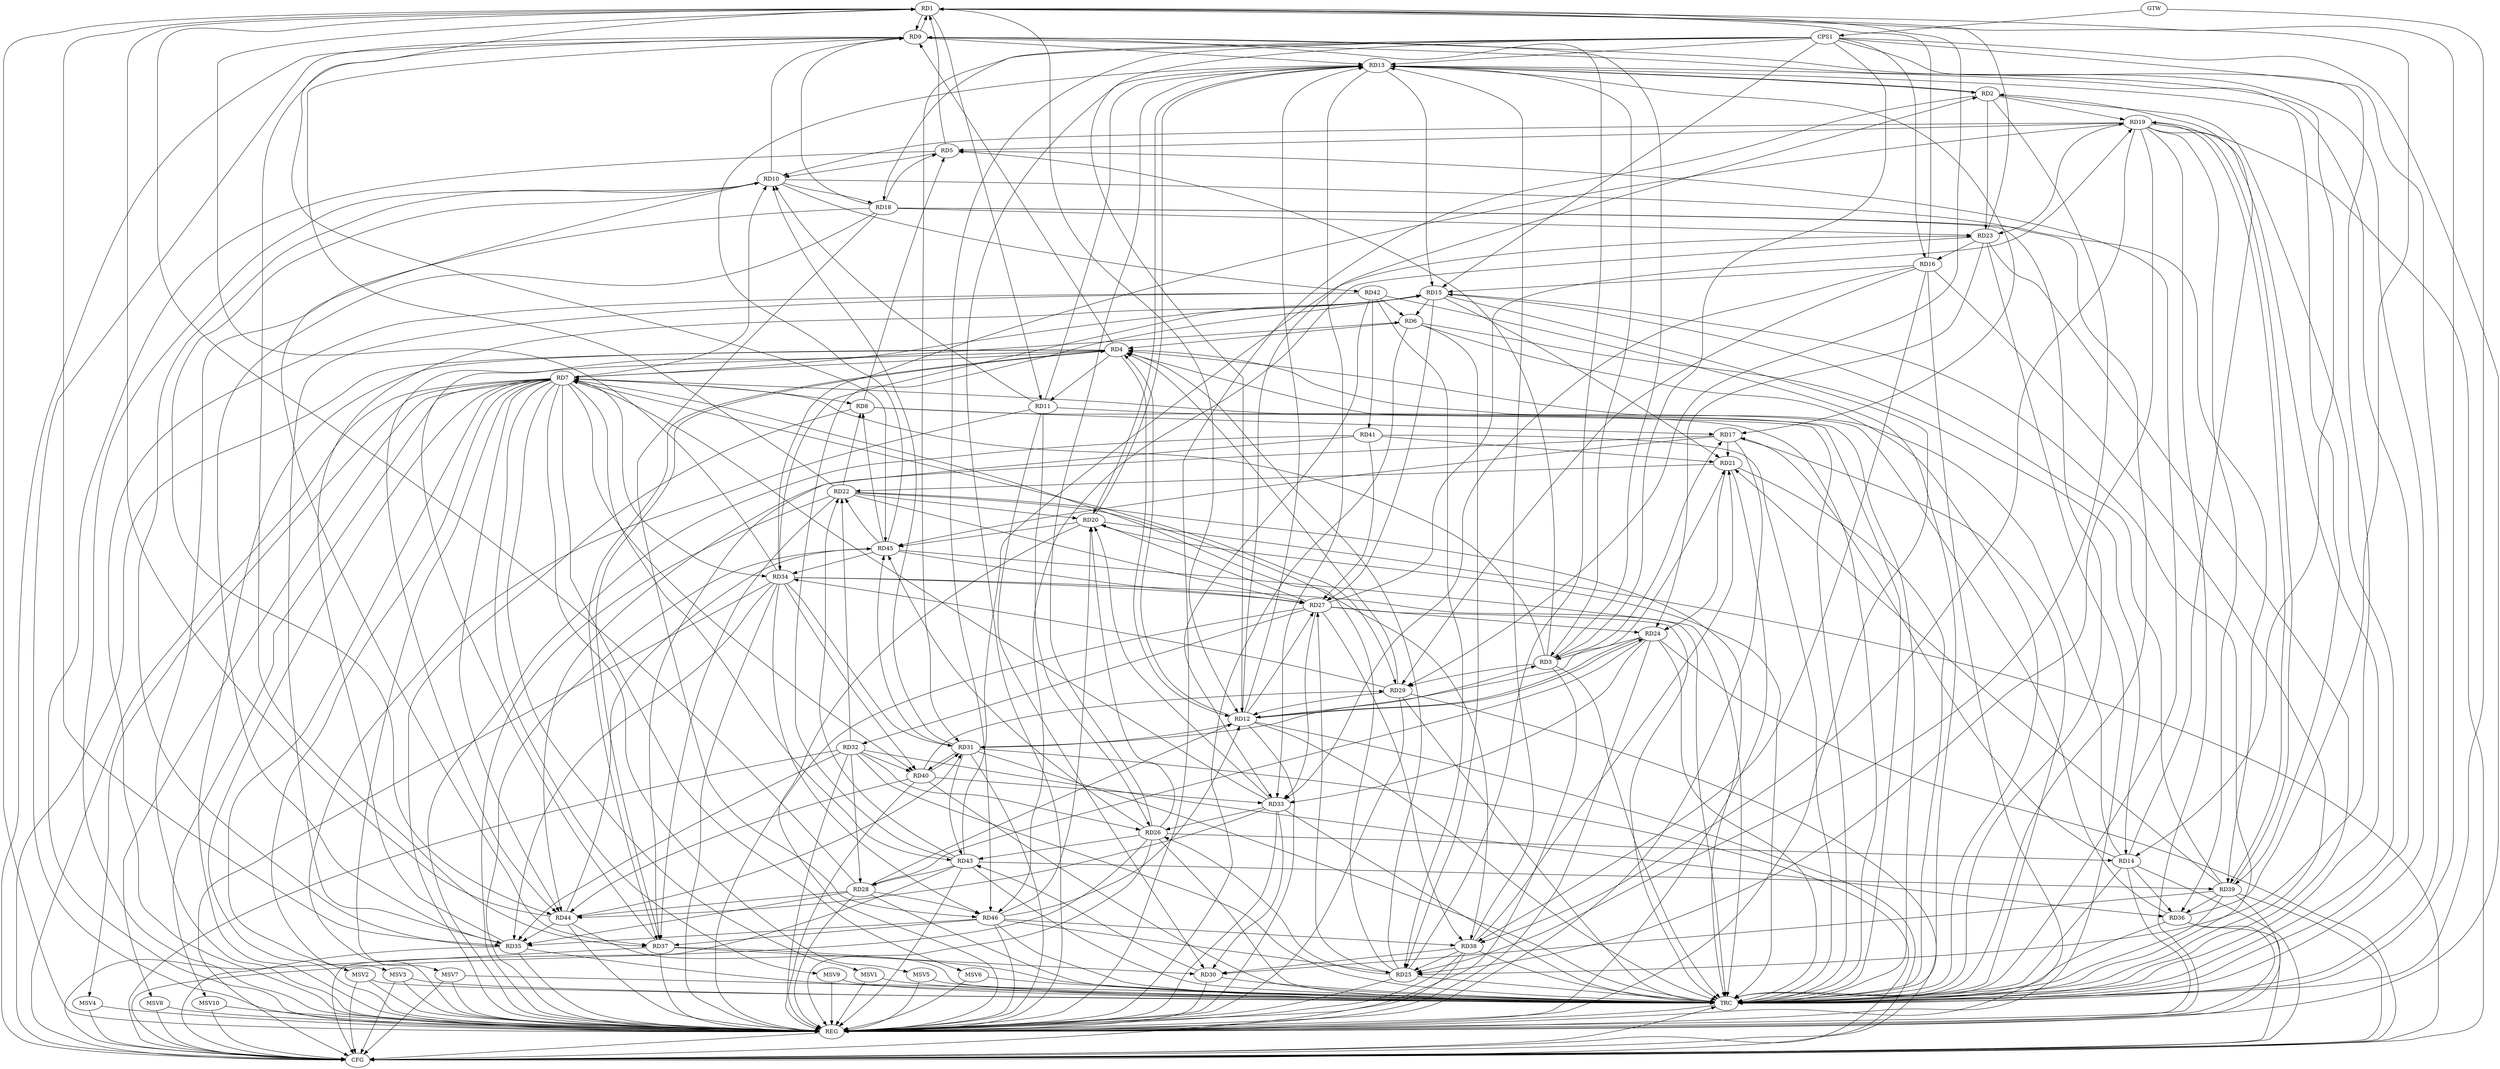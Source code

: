strict digraph G {
  RD1 [ label="RD1" ];
  RD2 [ label="RD2" ];
  RD3 [ label="RD3" ];
  RD4 [ label="RD4" ];
  RD5 [ label="RD5" ];
  RD6 [ label="RD6" ];
  RD7 [ label="RD7" ];
  RD8 [ label="RD8" ];
  RD9 [ label="RD9" ];
  RD10 [ label="RD10" ];
  RD11 [ label="RD11" ];
  RD12 [ label="RD12" ];
  RD13 [ label="RD13" ];
  RD14 [ label="RD14" ];
  RD15 [ label="RD15" ];
  RD16 [ label="RD16" ];
  RD17 [ label="RD17" ];
  RD18 [ label="RD18" ];
  RD19 [ label="RD19" ];
  RD20 [ label="RD20" ];
  RD21 [ label="RD21" ];
  RD22 [ label="RD22" ];
  RD23 [ label="RD23" ];
  RD24 [ label="RD24" ];
  RD25 [ label="RD25" ];
  RD26 [ label="RD26" ];
  RD27 [ label="RD27" ];
  RD28 [ label="RD28" ];
  RD29 [ label="RD29" ];
  RD30 [ label="RD30" ];
  RD31 [ label="RD31" ];
  RD32 [ label="RD32" ];
  RD33 [ label="RD33" ];
  RD34 [ label="RD34" ];
  RD35 [ label="RD35" ];
  RD36 [ label="RD36" ];
  RD37 [ label="RD37" ];
  RD38 [ label="RD38" ];
  RD39 [ label="RD39" ];
  RD40 [ label="RD40" ];
  RD41 [ label="RD41" ];
  RD42 [ label="RD42" ];
  RD43 [ label="RD43" ];
  RD44 [ label="RD44" ];
  RD45 [ label="RD45" ];
  RD46 [ label="RD46" ];
  CPS1 [ label="CPS1" ];
  GTW [ label="GTW" ];
  REG [ label="REG" ];
  CFG [ label="CFG" ];
  TRC [ label="TRC" ];
  MSV1 [ label="MSV1" ];
  MSV2 [ label="MSV2" ];
  MSV3 [ label="MSV3" ];
  MSV4 [ label="MSV4" ];
  MSV5 [ label="MSV5" ];
  MSV6 [ label="MSV6" ];
  MSV7 [ label="MSV7" ];
  MSV8 [ label="MSV8" ];
  MSV9 [ label="MSV9" ];
  MSV10 [ label="MSV10" ];
  RD5 -> RD1;
  RD1 -> RD9;
  RD9 -> RD1;
  RD1 -> RD11;
  RD1 -> RD12;
  RD16 -> RD1;
  RD23 -> RD1;
  RD28 -> RD1;
  RD1 -> RD29;
  RD34 -> RD1;
  RD1 -> RD35;
  RD36 -> RD1;
  RD44 -> RD1;
  RD1 -> RD45;
  RD12 -> RD2;
  RD2 -> RD13;
  RD13 -> RD2;
  RD14 -> RD2;
  RD2 -> RD19;
  RD2 -> RD23;
  RD2 -> RD25;
  RD3 -> RD5;
  RD3 -> RD7;
  RD3 -> RD9;
  RD13 -> RD3;
  RD3 -> RD17;
  RD24 -> RD3;
  RD3 -> RD29;
  RD31 -> RD3;
  RD6 -> RD4;
  RD4 -> RD7;
  RD4 -> RD9;
  RD4 -> RD11;
  RD4 -> RD12;
  RD12 -> RD4;
  RD14 -> RD4;
  RD25 -> RD4;
  RD29 -> RD4;
  RD36 -> RD4;
  RD4 -> RD37;
  RD37 -> RD4;
  RD4 -> RD44;
  RD8 -> RD5;
  RD5 -> RD10;
  RD18 -> RD5;
  RD19 -> RD5;
  RD6 -> RD14;
  RD15 -> RD6;
  RD6 -> RD25;
  RD37 -> RD6;
  RD42 -> RD6;
  RD7 -> RD8;
  RD7 -> RD10;
  RD15 -> RD7;
  RD25 -> RD7;
  RD7 -> RD29;
  RD33 -> RD7;
  RD7 -> RD34;
  RD7 -> RD40;
  RD7 -> RD43;
  RD7 -> RD44;
  RD8 -> RD17;
  RD22 -> RD8;
  RD45 -> RD8;
  RD10 -> RD9;
  RD9 -> RD13;
  RD9 -> RD14;
  RD18 -> RD9;
  RD22 -> RD9;
  RD25 -> RD9;
  RD9 -> RD37;
  RD11 -> RD10;
  RD10 -> RD18;
  RD19 -> RD10;
  RD31 -> RD10;
  RD35 -> RD10;
  RD10 -> RD37;
  RD10 -> RD42;
  RD10 -> RD44;
  RD11 -> RD13;
  RD11 -> RD26;
  RD11 -> RD30;
  RD12 -> RD13;
  RD12 -> RD21;
  RD12 -> RD24;
  RD24 -> RD12;
  RD12 -> RD27;
  RD28 -> RD12;
  RD29 -> RD12;
  RD12 -> RD31;
  RD46 -> RD12;
  RD13 -> RD15;
  RD13 -> RD17;
  RD13 -> RD20;
  RD20 -> RD13;
  RD26 -> RD13;
  RD13 -> RD33;
  RD38 -> RD13;
  RD13 -> RD39;
  RD45 -> RD13;
  RD14 -> RD17;
  RD26 -> RD14;
  RD14 -> RD36;
  RD16 -> RD15;
  RD15 -> RD21;
  RD15 -> RD27;
  RD15 -> RD34;
  RD35 -> RD15;
  RD39 -> RD15;
  RD43 -> RD15;
  RD23 -> RD16;
  RD16 -> RD29;
  RD16 -> RD33;
  RD16 -> RD38;
  RD17 -> RD21;
  RD17 -> RD44;
  RD17 -> RD45;
  RD18 -> RD23;
  RD18 -> RD35;
  RD18 -> RD39;
  RD18 -> RD46;
  RD19 -> RD23;
  RD19 -> RD25;
  RD27 -> RD19;
  RD34 -> RD19;
  RD19 -> RD36;
  RD19 -> RD38;
  RD19 -> RD39;
  RD39 -> RD19;
  RD22 -> RD20;
  RD26 -> RD20;
  RD27 -> RD20;
  RD33 -> RD20;
  RD20 -> RD45;
  RD46 -> RD20;
  RD21 -> RD22;
  RD21 -> RD24;
  RD38 -> RD21;
  RD39 -> RD21;
  RD41 -> RD21;
  RD22 -> RD27;
  RD32 -> RD22;
  RD22 -> RD37;
  RD22 -> RD38;
  RD43 -> RD22;
  RD45 -> RD22;
  RD23 -> RD24;
  RD43 -> RD23;
  RD23 -> RD46;
  RD27 -> RD24;
  RD24 -> RD28;
  RD24 -> RD33;
  RD25 -> RD26;
  RD25 -> RD27;
  RD38 -> RD25;
  RD42 -> RD25;
  RD46 -> RD25;
  RD32 -> RD26;
  RD33 -> RD26;
  RD26 -> RD43;
  RD26 -> RD45;
  RD27 -> RD32;
  RD27 -> RD33;
  RD34 -> RD27;
  RD27 -> RD38;
  RD41 -> RD27;
  RD45 -> RD27;
  RD32 -> RD28;
  RD28 -> RD35;
  RD43 -> RD28;
  RD28 -> RD44;
  RD28 -> RD46;
  RD29 -> RD34;
  RD40 -> RD29;
  RD33 -> RD30;
  RD37 -> RD30;
  RD38 -> RD30;
  RD39 -> RD30;
  RD30 -> RD43;
  RD34 -> RD31;
  RD31 -> RD40;
  RD40 -> RD31;
  RD31 -> RD43;
  RD44 -> RD31;
  RD31 -> RD45;
  RD32 -> RD35;
  RD32 -> RD36;
  RD32 -> RD40;
  RD40 -> RD33;
  RD42 -> RD33;
  RD33 -> RD44;
  RD34 -> RD35;
  RD34 -> RD40;
  RD45 -> RD34;
  RD34 -> RD46;
  RD42 -> RD35;
  RD44 -> RD35;
  RD46 -> RD35;
  RD39 -> RD36;
  RD41 -> RD37;
  RD46 -> RD37;
  RD46 -> RD38;
  RD43 -> RD39;
  RD40 -> RD44;
  RD42 -> RD41;
  RD44 -> RD45;
  CPS1 -> RD16;
  CPS1 -> RD18;
  CPS1 -> RD15;
  CPS1 -> RD46;
  CPS1 -> RD13;
  CPS1 -> RD25;
  CPS1 -> RD12;
  CPS1 -> RD31;
  CPS1 -> RD3;
  GTW -> CPS1;
  RD1 -> REG;
  RD2 -> REG;
  RD3 -> REG;
  RD4 -> REG;
  RD5 -> REG;
  RD6 -> REG;
  RD7 -> REG;
  RD8 -> REG;
  RD9 -> REG;
  RD10 -> REG;
  RD11 -> REG;
  RD12 -> REG;
  RD13 -> REG;
  RD14 -> REG;
  RD15 -> REG;
  RD16 -> REG;
  RD17 -> REG;
  RD18 -> REG;
  RD19 -> REG;
  RD20 -> REG;
  RD21 -> REG;
  RD22 -> REG;
  RD23 -> REG;
  RD24 -> REG;
  RD25 -> REG;
  RD26 -> REG;
  RD27 -> REG;
  RD28 -> REG;
  RD29 -> REG;
  RD30 -> REG;
  RD31 -> REG;
  RD32 -> REG;
  RD33 -> REG;
  RD34 -> REG;
  RD35 -> REG;
  RD36 -> REG;
  RD37 -> REG;
  RD38 -> REG;
  RD39 -> REG;
  RD40 -> REG;
  RD41 -> REG;
  RD42 -> REG;
  RD43 -> REG;
  RD44 -> REG;
  RD45 -> REG;
  RD46 -> REG;
  CPS1 -> REG;
  RD26 -> CFG;
  RD4 -> CFG;
  RD43 -> CFG;
  RD39 -> CFG;
  RD14 -> CFG;
  RD38 -> CFG;
  RD20 -> CFG;
  RD29 -> CFG;
  RD35 -> CFG;
  RD34 -> CFG;
  RD12 -> CFG;
  RD31 -> CFG;
  RD9 -> CFG;
  RD7 -> CFG;
  RD24 -> CFG;
  RD32 -> CFG;
  RD36 -> CFG;
  RD37 -> CFG;
  RD19 -> CFG;
  REG -> CFG;
  RD1 -> TRC;
  RD2 -> TRC;
  RD3 -> TRC;
  RD4 -> TRC;
  RD5 -> TRC;
  RD6 -> TRC;
  RD7 -> TRC;
  RD8 -> TRC;
  RD9 -> TRC;
  RD10 -> TRC;
  RD11 -> TRC;
  RD12 -> TRC;
  RD13 -> TRC;
  RD14 -> TRC;
  RD15 -> TRC;
  RD16 -> TRC;
  RD17 -> TRC;
  RD18 -> TRC;
  RD19 -> TRC;
  RD20 -> TRC;
  RD21 -> TRC;
  RD22 -> TRC;
  RD23 -> TRC;
  RD24 -> TRC;
  RD25 -> TRC;
  RD26 -> TRC;
  RD27 -> TRC;
  RD28 -> TRC;
  RD29 -> TRC;
  RD30 -> TRC;
  RD31 -> TRC;
  RD32 -> TRC;
  RD33 -> TRC;
  RD34 -> TRC;
  RD35 -> TRC;
  RD36 -> TRC;
  RD37 -> TRC;
  RD38 -> TRC;
  RD39 -> TRC;
  RD40 -> TRC;
  RD41 -> TRC;
  RD42 -> TRC;
  RD43 -> TRC;
  RD44 -> TRC;
  RD45 -> TRC;
  RD46 -> TRC;
  CPS1 -> TRC;
  GTW -> TRC;
  CFG -> TRC;
  TRC -> REG;
  RD7 -> MSV1;
  MSV1 -> REG;
  MSV1 -> TRC;
  RD7 -> MSV2;
  RD7 -> MSV3;
  RD7 -> MSV4;
  RD7 -> MSV5;
  RD7 -> MSV6;
  RD7 -> MSV7;
  MSV2 -> REG;
  MSV2 -> TRC;
  MSV2 -> CFG;
  MSV3 -> REG;
  MSV3 -> TRC;
  MSV3 -> CFG;
  MSV4 -> REG;
  MSV4 -> CFG;
  MSV5 -> REG;
  MSV5 -> TRC;
  MSV6 -> REG;
  MSV6 -> TRC;
  MSV7 -> REG;
  MSV7 -> TRC;
  MSV7 -> CFG;
  RD7 -> MSV8;
  RD7 -> MSV9;
  MSV8 -> REG;
  MSV8 -> CFG;
  MSV9 -> REG;
  MSV9 -> TRC;
  RD7 -> MSV10;
  MSV10 -> REG;
  MSV10 -> CFG;
}
